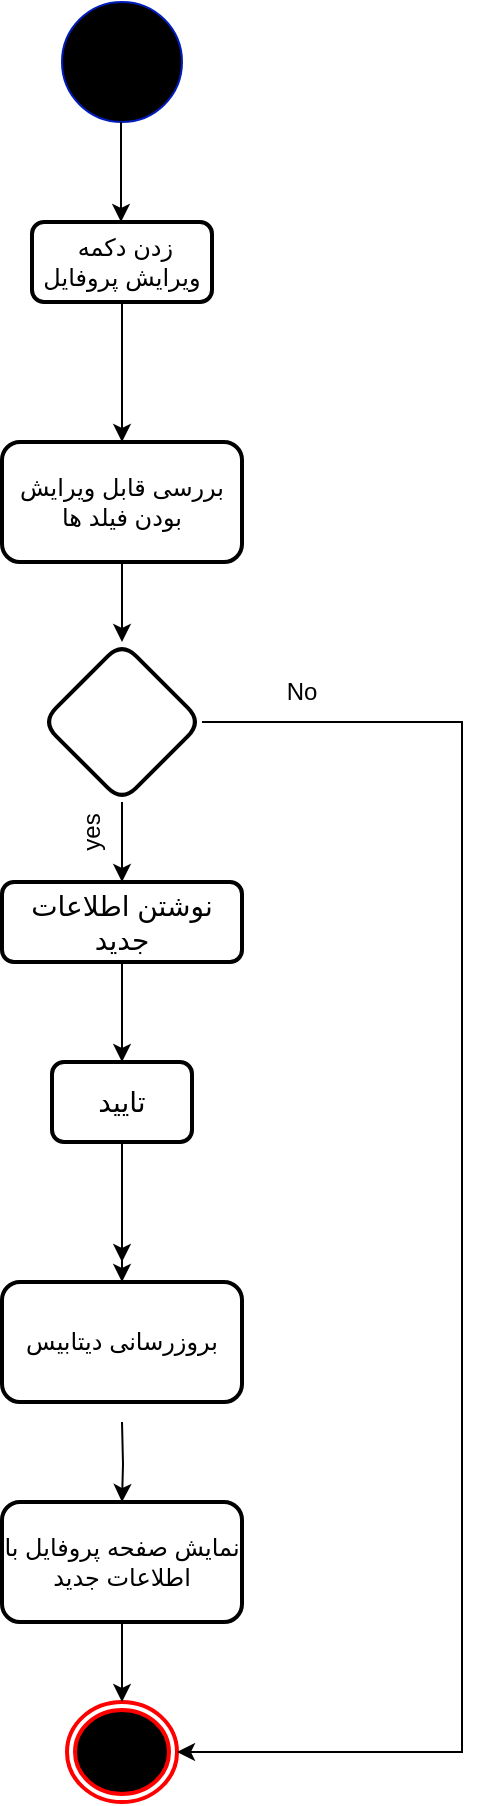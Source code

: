 <mxfile version="20.8.13" type="device"><diagram id="0fzVC1D2UZSMkBmPTRor" name="‫صفحه - 1‬"><mxGraphModel dx="521" dy="571" grid="1" gridSize="10" guides="1" tooltips="1" connect="1" arrows="1" fold="1" page="1" pageScale="1" pageWidth="827" pageHeight="1169" math="0" shadow="0"><root><mxCell id="0"/><mxCell id="1" parent="0"/><mxCell id="pb3DeZ6l8-f0LDUaV6-K-1" value="" style="verticalLabelPosition=bottom;verticalAlign=top;html=1;shape=mxgraph.flowchart.on-page_reference;fillColor=#000000;fontColor=#ffffff;strokeColor=#001DBC;" parent="1" vertex="1"><mxGeometry x="370" y="10" width="60" height="60" as="geometry"/></mxCell><mxCell id="pb3DeZ6l8-f0LDUaV6-K-32" value="" style="endArrow=classic;html=1;rounded=0;fontSize=11;" parent="1" edge="1"><mxGeometry x="-1" y="144" width="50" height="50" relative="1" as="geometry"><mxPoint x="399.5" y="70" as="sourcePoint"/><mxPoint x="399.5" y="120" as="targetPoint"/><Array as="points"><mxPoint x="399.5" y="80"/><mxPoint x="399.5" y="112"/></Array><mxPoint x="-24" y="-80" as="offset"/></mxGeometry></mxCell><mxCell id="pb3DeZ6l8-f0LDUaV6-K-40" value="" style="ellipse;html=1;shape=endState;fillColor=#000000;strokeColor=#ff0000;strokeWidth=2;fontSize=14;" parent="1" vertex="1"><mxGeometry x="372.5" y="860" width="55" height="50" as="geometry"/></mxCell><mxCell id="pb3DeZ6l8-f0LDUaV6-K-86" value="" style="edgeStyle=orthogonalEdgeStyle;rounded=0;orthogonalLoop=1;jettySize=auto;html=1;" parent="1" source="pb3DeZ6l8-f0LDUaV6-K-45" target="pb3DeZ6l8-f0LDUaV6-K-85" edge="1"><mxGeometry relative="1" as="geometry"/></mxCell><mxCell id="pb3DeZ6l8-f0LDUaV6-K-45" value="&amp;nbsp;زدن دکمه ویرایش پروفایل" style="rounded=1;whiteSpace=wrap;html=1;strokeWidth=2;" parent="1" vertex="1"><mxGeometry x="355" y="120" width="90" height="40" as="geometry"/></mxCell><mxCell id="pb3DeZ6l8-f0LDUaV6-K-63" value="" style="edgeStyle=orthogonalEdgeStyle;rounded=0;orthogonalLoop=1;jettySize=auto;html=1;fontSize=14;" parent="1" source="pb3DeZ6l8-f0LDUaV6-K-60" target="pb3DeZ6l8-f0LDUaV6-K-62" edge="1"><mxGeometry relative="1" as="geometry"/></mxCell><mxCell id="pb3DeZ6l8-f0LDUaV6-K-60" value="&lt;font style=&quot;font-size: 14px;&quot;&gt;نوشتن اطلاعات جدید&lt;/font&gt;" style="whiteSpace=wrap;html=1;rounded=1;strokeWidth=2;" parent="1" vertex="1"><mxGeometry x="340" y="450" width="120" height="40" as="geometry"/></mxCell><mxCell id="pb3DeZ6l8-f0LDUaV6-K-72" value="" style="edgeStyle=orthogonalEdgeStyle;rounded=0;orthogonalLoop=1;jettySize=auto;html=1;fontSize=14;" parent="1" source="pb3DeZ6l8-f0LDUaV6-K-62" edge="1"><mxGeometry relative="1" as="geometry"><mxPoint x="400.0" y="640" as="targetPoint"/></mxGeometry></mxCell><mxCell id="pb3DeZ6l8-f0LDUaV6-K-89" value="" style="edgeStyle=orthogonalEdgeStyle;rounded=0;orthogonalLoop=1;jettySize=auto;html=1;" parent="1" source="pb3DeZ6l8-f0LDUaV6-K-62" target="pb3DeZ6l8-f0LDUaV6-K-88" edge="1"><mxGeometry relative="1" as="geometry"/></mxCell><mxCell id="pb3DeZ6l8-f0LDUaV6-K-62" value="&lt;font style=&quot;font-size: 14px;&quot;&gt;تایید&lt;/font&gt;" style="whiteSpace=wrap;html=1;rounded=1;strokeWidth=2;" parent="1" vertex="1"><mxGeometry x="365" y="540" width="70" height="40" as="geometry"/></mxCell><mxCell id="pb3DeZ6l8-f0LDUaV6-K-69" style="edgeStyle=orthogonalEdgeStyle;rounded=0;orthogonalLoop=1;jettySize=auto;html=1;exitX=0.5;exitY=1;exitDx=0;exitDy=0;entryX=0.5;entryY=0;entryDx=0;entryDy=0;fontSize=14;" parent="1" source="pb3DeZ6l8-f0LDUaV6-K-65" target="pb3DeZ6l8-f0LDUaV6-K-60" edge="1"><mxGeometry relative="1" as="geometry"/></mxCell><mxCell id="pb3DeZ6l8-f0LDUaV6-K-91" style="edgeStyle=orthogonalEdgeStyle;rounded=0;orthogonalLoop=1;jettySize=auto;html=1;exitX=1;exitY=0.5;exitDx=0;exitDy=0;entryX=1;entryY=0.5;entryDx=0;entryDy=0;" parent="1" source="pb3DeZ6l8-f0LDUaV6-K-65" target="pb3DeZ6l8-f0LDUaV6-K-40" edge="1"><mxGeometry relative="1" as="geometry"><Array as="points"><mxPoint x="570" y="370"/><mxPoint x="570" y="885"/></Array></mxGeometry></mxCell><mxCell id="pb3DeZ6l8-f0LDUaV6-K-65" value="" style="rhombus;whiteSpace=wrap;html=1;rounded=1;strokeWidth=2;" parent="1" vertex="1"><mxGeometry x="360" y="330" width="80" height="80" as="geometry"/></mxCell><mxCell id="pb3DeZ6l8-f0LDUaV6-K-68" style="edgeStyle=orthogonalEdgeStyle;rounded=0;orthogonalLoop=1;jettySize=auto;html=1;exitX=0.5;exitY=1;exitDx=0;exitDy=0;fontSize=14;" parent="1" source="pb3DeZ6l8-f0LDUaV6-K-62" target="pb3DeZ6l8-f0LDUaV6-K-62" edge="1"><mxGeometry relative="1" as="geometry"/></mxCell><mxCell id="pb3DeZ6l8-f0LDUaV6-K-74" value="" style="edgeStyle=orthogonalEdgeStyle;rounded=0;orthogonalLoop=1;jettySize=auto;html=1;fontSize=14;" parent="1" target="pb3DeZ6l8-f0LDUaV6-K-73" edge="1"><mxGeometry relative="1" as="geometry"><mxPoint x="400.0" y="720" as="sourcePoint"/></mxGeometry></mxCell><mxCell id="pb3DeZ6l8-f0LDUaV6-K-78" value="" style="edgeStyle=orthogonalEdgeStyle;rounded=0;orthogonalLoop=1;jettySize=auto;html=1;fontSize=14;" parent="1" source="pb3DeZ6l8-f0LDUaV6-K-73" edge="1"><mxGeometry relative="1" as="geometry"><mxPoint x="400.0" y="860" as="targetPoint"/></mxGeometry></mxCell><mxCell id="pb3DeZ6l8-f0LDUaV6-K-73" value="نمایش صفحه پروفایل با اطلاعات جدید" style="whiteSpace=wrap;html=1;rounded=1;strokeWidth=2;" parent="1" vertex="1"><mxGeometry x="340" y="760" width="120" height="60" as="geometry"/></mxCell><mxCell id="pb3DeZ6l8-f0LDUaV6-K-87" value="" style="edgeStyle=orthogonalEdgeStyle;rounded=0;orthogonalLoop=1;jettySize=auto;html=1;" parent="1" source="pb3DeZ6l8-f0LDUaV6-K-85" target="pb3DeZ6l8-f0LDUaV6-K-65" edge="1"><mxGeometry relative="1" as="geometry"/></mxCell><mxCell id="pb3DeZ6l8-f0LDUaV6-K-85" value="بررسی قابل ویرایش بودن فیلد ها" style="whiteSpace=wrap;html=1;rounded=1;strokeWidth=2;" parent="1" vertex="1"><mxGeometry x="340" y="230" width="120" height="60" as="geometry"/></mxCell><mxCell id="pb3DeZ6l8-f0LDUaV6-K-88" value="بروزرسانی دیتابیس" style="whiteSpace=wrap;html=1;rounded=1;strokeWidth=2;" parent="1" vertex="1"><mxGeometry x="340" y="650" width="120" height="60" as="geometry"/></mxCell><mxCell id="pb3DeZ6l8-f0LDUaV6-K-93" value="yes" style="text;html=1;strokeColor=none;fillColor=none;align=center;verticalAlign=middle;whiteSpace=wrap;rounded=0;rotation=-90;" parent="1" vertex="1"><mxGeometry x="355" y="410" width="60" height="30" as="geometry"/></mxCell><mxCell id="pb3DeZ6l8-f0LDUaV6-K-94" value="No" style="text;html=1;strokeColor=none;fillColor=none;align=center;verticalAlign=middle;whiteSpace=wrap;rounded=0;" parent="1" vertex="1"><mxGeometry x="460" y="340" width="60" height="30" as="geometry"/></mxCell></root></mxGraphModel></diagram></mxfile>